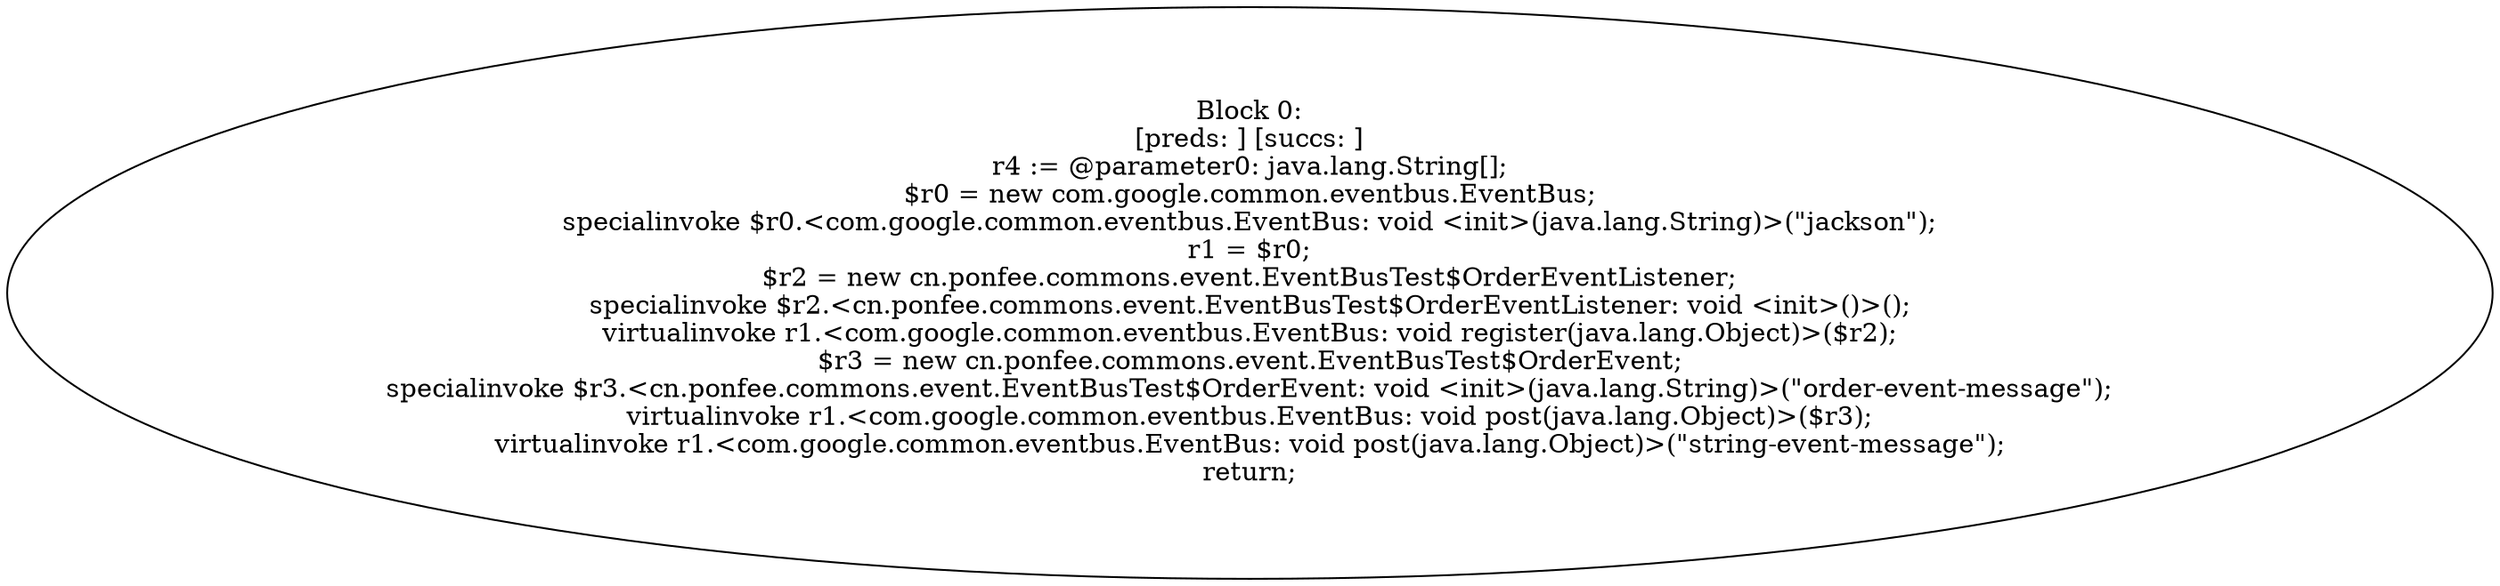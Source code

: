 digraph "unitGraph" {
    "Block 0:
[preds: ] [succs: ]
r4 := @parameter0: java.lang.String[];
$r0 = new com.google.common.eventbus.EventBus;
specialinvoke $r0.<com.google.common.eventbus.EventBus: void <init>(java.lang.String)>(\"jackson\");
r1 = $r0;
$r2 = new cn.ponfee.commons.event.EventBusTest$OrderEventListener;
specialinvoke $r2.<cn.ponfee.commons.event.EventBusTest$OrderEventListener: void <init>()>();
virtualinvoke r1.<com.google.common.eventbus.EventBus: void register(java.lang.Object)>($r2);
$r3 = new cn.ponfee.commons.event.EventBusTest$OrderEvent;
specialinvoke $r3.<cn.ponfee.commons.event.EventBusTest$OrderEvent: void <init>(java.lang.String)>(\"order-event-message\");
virtualinvoke r1.<com.google.common.eventbus.EventBus: void post(java.lang.Object)>($r3);
virtualinvoke r1.<com.google.common.eventbus.EventBus: void post(java.lang.Object)>(\"string-event-message\");
return;
"
}
